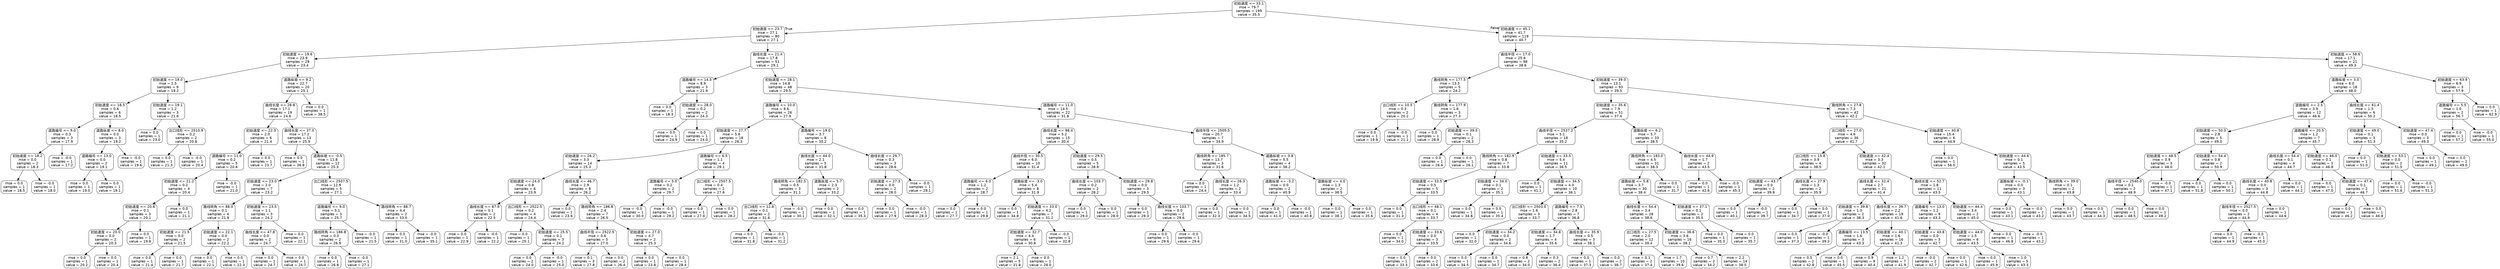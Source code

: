 digraph Tree {
node [shape=box, style="rounded", color="black", fontname=helvetica] ;
edge [fontname=helvetica] ;
0 [label="初始速度 <= 33.1\nmse = 79.7\nsamples = 199\nvalue = 35.5"] ;
1 [label="初始速度 <= 23.7\nmse = 27.1\nsamples = 80\nvalue = 27.1"] ;
0 -> 1 [labeldistance=2.5, labelangle=45, headlabel="True"] ;
2 [label="初始速度 <= 19.6\nmse = 23.9\nsamples = 29\nvalue = 23.4"] ;
1 -> 2 ;
3 [label="初始速度 <= 19.0\nmse = 2.5\nsamples = 9\nvalue = 19.2"] ;
2 -> 3 ;
4 [label="初始速度 <= 18.5\nmse = 0.6\nsamples = 6\nvalue = 18.5"] ;
3 -> 4 ;
5 [label="道路编号 <= 9.0\nmse = 0.3\nsamples = 3\nvalue = 17.9"] ;
4 -> 5 ;
6 [label="初始速度 <= 18.2\nmse = 0.0\nsamples = 2\nvalue = 18.3"] ;
5 -> 6 ;
7 [label="mse = 0.0\nsamples = 1\nvalue = 18.5"] ;
6 -> 7 ;
8 [label="mse = -0.0\nsamples = 1\nvalue = 18.0"] ;
6 -> 8 ;
9 [label="mse = -0.0\nsamples = 1\nvalue = 17.2"] ;
5 -> 9 ;
10 [label="道路纵坡 <= 8.0\nmse = 0.0\nsamples = 3\nvalue = 19.2"] ;
4 -> 10 ;
11 [label="道路编号 <= 13.0\nmse = 0.0\nsamples = 2\nvalue = 19.1"] ;
10 -> 11 ;
12 [label="mse = 0.0\nsamples = 1\nvalue = 19.0"] ;
11 -> 12 ;
13 [label="mse = 0.0\nsamples = 1\nvalue = 19.1"] ;
11 -> 13 ;
14 [label="mse = -0.0\nsamples = 1\nvalue = 19.6"] ;
10 -> 14 ;
15 [label="初始速度 <= 19.1\nmse = 1.2\nsamples = 3\nvalue = 21.6"] ;
3 -> 15 ;
16 [label="mse = 0.0\nsamples = 1\nvalue = 23.0"] ;
15 -> 16 ;
17 [label="出口线形 <= 2510.9\nmse = 0.2\nsamples = 2\nvalue = 20.8"] ;
15 -> 17 ;
18 [label="mse = 0.0\nsamples = 1\nvalue = 21.3"] ;
17 -> 18 ;
19 [label="mse = -0.0\nsamples = 1\nvalue = 20.4"] ;
17 -> 19 ;
20 [label="道路纵坡 <= 9.2\nmse = 22.7\nsamples = 20\nvalue = 25.1"] ;
2 -> 20 ;
21 [label="曲线长度 <= 28.8\nmse = 17.1\nsamples = 19\nvalue = 24.6"] ;
20 -> 21 ;
22 [label="初始速度 <= 22.3\nmse = 2.0\nsamples = 6\nvalue = 21.4"] ;
21 -> 22 ;
23 [label="道路编号 <= 11.0\nmse = 0.2\nsamples = 5\nvalue = 20.6"] ;
22 -> 23 ;
24 [label="初始速度 <= 21.2\nmse = 0.2\nsamples = 4\nvalue = 20.4"] ;
23 -> 24 ;
25 [label="初始速度 <= 20.6\nmse = 0.1\nsamples = 3\nvalue = 20.1"] ;
24 -> 25 ;
26 [label="初始速度 <= 20.0\nmse = 0.0\nsamples = 2\nvalue = 20.3"] ;
25 -> 26 ;
27 [label="mse = 0.0\nsamples = 1\nvalue = 20.2"] ;
26 -> 27 ;
28 [label="mse = 0.0\nsamples = 1\nvalue = 20.4"] ;
26 -> 28 ;
29 [label="mse = 0.0\nsamples = 1\nvalue = 19.8"] ;
25 -> 29 ;
30 [label="mse = 0.0\nsamples = 1\nvalue = 21.1"] ;
24 -> 30 ;
31 [label="mse = -0.0\nsamples = 1\nvalue = 21.0"] ;
23 -> 31 ;
32 [label="mse = 0.0\nsamples = 1\nvalue = 23.7"] ;
22 -> 32 ;
33 [label="曲线长度 <= 37.0\nmse = 17.2\nsamples = 13\nvalue = 25.9"] ;
21 -> 33 ;
34 [label="mse = 0.0\nsamples = 1\nvalue = 36.8"] ;
33 -> 34 ;
35 [label="道路纵坡 <= -0.5\nmse = 11.8\nsamples = 12\nvalue = 25.3"] ;
33 -> 35 ;
36 [label="初始速度 <= 23.0\nmse = 2.0\nsamples = 7\nvalue = 23.2"] ;
35 -> 36 ;
37 [label="路线转角 <= 88.0\nmse = 0.1\nsamples = 4\nvalue = 21.9"] ;
36 -> 37 ;
38 [label="初始速度 <= 21.5\nmse = 0.0\nsamples = 2\nvalue = 21.5"] ;
37 -> 38 ;
39 [label="mse = 0.0\nsamples = 1\nvalue = 21.4"] ;
38 -> 39 ;
40 [label="mse = 0.0\nsamples = 1\nvalue = 21.7"] ;
38 -> 40 ;
41 [label="初始速度 <= 22.1\nmse = 0.0\nsamples = 2\nvalue = 22.2"] ;
37 -> 41 ;
42 [label="mse = 0.0\nsamples = 1\nvalue = 22.1"] ;
41 -> 42 ;
43 [label="mse = 0.0\nsamples = 1\nvalue = 22.3"] ;
41 -> 43 ;
44 [label="初始速度 <= 23.5\nmse = 1.1\nsamples = 3\nvalue = 24.2"] ;
36 -> 44 ;
45 [label="曲线长度 <= 47.8\nmse = 0.0\nsamples = 2\nvalue = 24.7"] ;
44 -> 45 ;
46 [label="mse = 0.0\nsamples = 1\nvalue = 24.7"] ;
45 -> 46 ;
47 [label="mse = 0.0\nsamples = 1\nvalue = 24.7"] ;
45 -> 47 ;
48 [label="mse = 0.0\nsamples = 1\nvalue = 22.1"] ;
44 -> 48 ;
49 [label="出口线形 <= 2507.5\nmse = 12.9\nsamples = 5\nvalue = 27.1"] ;
35 -> 49 ;
50 [label="道路编号 <= 9.0\nmse = 5.1\nsamples = 3\nvalue = 25.7"] ;
49 -> 50 ;
51 [label="路线转角 <= 186.8\nmse = 0.0\nsamples = 2\nvalue = 26.9"] ;
50 -> 51 ;
52 [label="mse = 0.0\nsamples = 1\nvalue = 26.8"] ;
51 -> 52 ;
53 [label="mse = -0.0\nsamples = 1\nvalue = 27.1"] ;
51 -> 53 ;
54 [label="mse = -0.0\nsamples = 1\nvalue = 21.5"] ;
50 -> 54 ;
55 [label="路线转角 <= 88.7\nmse = 4.4\nsamples = 2\nvalue = 33.0"] ;
49 -> 55 ;
56 [label="mse = 0.0\nsamples = 1\nvalue = 31.0"] ;
55 -> 56 ;
57 [label="mse = -0.0\nsamples = 1\nvalue = 35.1"] ;
55 -> 57 ;
58 [label="mse = 0.0\nsamples = 1\nvalue = 38.5"] ;
20 -> 58 ;
59 [label="曲线长度 <= 21.4\nmse = 17.8\nsamples = 51\nvalue = 29.1"] ;
1 -> 59 ;
60 [label="道路编号 <= 14.5\nmse = 8.9\nsamples = 3\nvalue = 21.9"] ;
59 -> 60 ;
61 [label="mse = 0.0\nsamples = 1\nvalue = 18.3"] ;
60 -> 61 ;
62 [label="初始速度 <= 28.0\nmse = 0.2\nsamples = 2\nvalue = 24.3"] ;
60 -> 62 ;
63 [label="mse = 0.0\nsamples = 1\nvalue = 24.9"] ;
62 -> 63 ;
64 [label="mse = 0.0\nsamples = 1\nvalue = 24.0"] ;
62 -> 64 ;
65 [label="初始速度 <= 28.1\nmse = 14.8\nsamples = 48\nvalue = 29.5"] ;
59 -> 65 ;
66 [label="道路编号 <= 10.0\nmse = 8.6\nsamples = 26\nvalue = 27.9"] ;
65 -> 66 ;
67 [label="初始速度 <= 27.7\nmse = 5.6\nsamples = 18\nvalue = 26.3"] ;
66 -> 67 ;
68 [label="初始速度 <= 26.2\nmse = 3.3\nsamples = 14\nvalue = 25.3"] ;
67 -> 68 ;
69 [label="初始速度 <= 24.0\nmse = 0.8\nsamples = 6\nvalue = 23.9"] ;
68 -> 69 ;
70 [label="曲线长度 <= 87.9\nmse = 0.1\nsamples = 2\nvalue = 22.5"] ;
69 -> 70 ;
71 [label="mse = 0.0\nsamples = 1\nvalue = 22.9"] ;
70 -> 71 ;
72 [label="mse = -0.0\nsamples = 1\nvalue = 22.2"] ;
70 -> 72 ;
73 [label="出口线形 <= 2522.5\nmse = 0.2\nsamples = 4\nvalue = 24.4"] ;
69 -> 73 ;
74 [label="mse = 0.0\nsamples = 1\nvalue = 25.1"] ;
73 -> 74 ;
75 [label="初始速度 <= 25.5\nmse = 0.1\nsamples = 3\nvalue = 24.2"] ;
73 -> 75 ;
76 [label="mse = 0.0\nsamples = 2\nvalue = 24.0"] ;
75 -> 76 ;
77 [label="mse = -0.0\nsamples = 1\nvalue = 25.0"] ;
75 -> 77 ;
78 [label="曲线长度 <= 46.7\nmse = 2.9\nsamples = 8\nvalue = 26.2"] ;
68 -> 78 ;
79 [label="mse = 0.0\nsamples = 1\nvalue = 23.6"] ;
78 -> 79 ;
80 [label="路线转角 <= 186.8\nmse = 2.4\nsamples = 7\nvalue = 26.5"] ;
78 -> 80 ;
81 [label="曲线半径 <= 2522.5\nmse = 0.6\nsamples = 5\nvalue = 27.0"] ;
80 -> 81 ;
82 [label="mse = 0.1\nsamples = 3\nvalue = 27.8"] ;
81 -> 82 ;
83 [label="mse = 0.0\nsamples = 2\nvalue = 26.4"] ;
81 -> 83 ;
84 [label="初始速度 <= 27.0\nmse = 4.7\nsamples = 2\nvalue = 25.3"] ;
80 -> 84 ;
85 [label="mse = 0.0\nsamples = 1\nvalue = 23.8"] ;
84 -> 85 ;
86 [label="mse = 0.0\nsamples = 1\nvalue = 28.4"] ;
84 -> 86 ;
87 [label="道路编号 <= 6.5\nmse = 1.1\nsamples = 4\nvalue = 29.1"] ;
67 -> 87 ;
88 [label="道路编号 <= 5.0\nmse = 0.2\nsamples = 2\nvalue = 29.7"] ;
87 -> 88 ;
89 [label="mse = -0.0\nsamples = 1\nvalue = 30.0"] ;
88 -> 89 ;
90 [label="mse = -0.0\nsamples = 1\nvalue = 29.2"] ;
88 -> 90 ;
91 [label="出口线形 <= 2507.5\nmse = 0.4\nsamples = 2\nvalue = 27.6"] ;
87 -> 91 ;
92 [label="mse = 0.0\nsamples = 1\nvalue = 27.0"] ;
91 -> 92 ;
93 [label="mse = 0.0\nsamples = 1\nvalue = 28.2"] ;
91 -> 93 ;
94 [label="道路编号 <= 19.0\nmse = 3.7\nsamples = 8\nvalue = 30.2"] ;
66 -> 94 ;
95 [label="曲线长度 <= 44.0\nmse = 2.1\nsamples = 5\nvalue = 31.8"] ;
94 -> 95 ;
96 [label="路线转角 <= 182.5\nmse = 0.5\nsamples = 3\nvalue = 31.1"] ;
95 -> 96 ;
97 [label="出口线形 <= 12.8\nmse = 0.1\nsamples = 2\nvalue = 31.6"] ;
96 -> 97 ;
98 [label="mse = 0.0\nsamples = 1\nvalue = 31.8"] ;
97 -> 98 ;
99 [label="mse = -0.0\nsamples = 1\nvalue = 31.2"] ;
97 -> 99 ;
100 [label="mse = -0.0\nsamples = 1\nvalue = 30.1"] ;
96 -> 100 ;
101 [label="道路纵坡 <= 5.7\nmse = 2.3\nsamples = 2\nvalue = 33.2"] ;
95 -> 101 ;
102 [label="mse = 0.0\nsamples = 1\nvalue = 32.1"] ;
101 -> 102 ;
103 [label="mse = 0.0\nsamples = 1\nvalue = 35.3"] ;
101 -> 103 ;
104 [label="曲线长度 <= 29.7\nmse = 0.3\nsamples = 3\nvalue = 28.6"] ;
94 -> 104 ;
105 [label="初始速度 <= 27.3\nmse = 0.0\nsamples = 2\nvalue = 28.0"] ;
104 -> 105 ;
106 [label="mse = 0.0\nsamples = 1\nvalue = 27.9"] ;
105 -> 106 ;
107 [label="mse = -0.0\nsamples = 1\nvalue = 28.3"] ;
105 -> 107 ;
108 [label="mse = -0.0\nsamples = 1\nvalue = 29.1"] ;
104 -> 108 ;
109 [label="道路编号 <= 11.0\nmse = 14.5\nsamples = 22\nvalue = 31.8"] ;
65 -> 109 ;
110 [label="曲线长度 <= 98.4\nmse = 5.2\nsamples = 15\nvalue = 30.4"] ;
109 -> 110 ;
111 [label="曲线半径 <= 30.5\nmse = 6.0\nsamples = 10\nvalue = 31.4"] ;
110 -> 111 ;
112 [label="道路编号 <= 6.0\nmse = 1.2\nsamples = 2\nvalue = 28.7"] ;
111 -> 112 ;
113 [label="mse = 0.0\nsamples = 1\nvalue = 27.7"] ;
112 -> 113 ;
114 [label="mse = 0.0\nsamples = 1\nvalue = 29.8"] ;
112 -> 114 ;
115 [label="道路纵坡 <= -3.0\nmse = 5.4\nsamples = 8\nvalue = 31.9"] ;
111 -> 115 ;
116 [label="mse = 0.0\nsamples = 1\nvalue = 34.8"] ;
115 -> 116 ;
117 [label="初始速度 <= 33.0\nmse = 4.2\nsamples = 7\nvalue = 31.2"] ;
115 -> 117 ;
118 [label="初始速度 <= 32.7\nmse = 4.4\nsamples = 6\nvalue = 30.8"] ;
117 -> 118 ;
119 [label="mse = 2.1\nsamples = 5\nvalue = 31.8"] ;
118 -> 119 ;
120 [label="mse = 0.0\nsamples = 1\nvalue = 28.0"] ;
118 -> 120 ;
121 [label="mse = -0.0\nsamples = 1\nvalue = 32.8"] ;
117 -> 121 ;
122 [label="初始速度 <= 29.5\nmse = 0.5\nsamples = 5\nvalue = 28.9"] ;
110 -> 122 ;
123 [label="曲线长度 <= 103.7\nmse = 0.2\nsamples = 2\nvalue = 28.2"] ;
122 -> 123 ;
124 [label="mse = 0.0\nsamples = 1\nvalue = 29.0"] ;
123 -> 124 ;
125 [label="mse = 0.0\nsamples = 1\nvalue = 28.0"] ;
123 -> 125 ;
126 [label="初始速度 <= 29.8\nmse = 0.0\nsamples = 3\nvalue = 29.5"] ;
122 -> 126 ;
127 [label="mse = 0.0\nsamples = 1\nvalue = 29.3"] ;
126 -> 127 ;
128 [label="曲线长度 <= 103.7\nmse = 0.0\nsamples = 2\nvalue = 29.6"] ;
126 -> 128 ;
129 [label="mse = 0.0\nsamples = 1\nvalue = 29.6"] ;
128 -> 129 ;
130 [label="mse = -0.0\nsamples = 1\nvalue = 29.6"] ;
128 -> 130 ;
131 [label="曲线半径 <= 2505.5\nmse = 20.7\nsamples = 7\nvalue = 34.9"] ;
109 -> 131 ;
132 [label="路线转角 <= 185.7\nmse = 13.7\nsamples = 3\nvalue = 31.6"] ;
131 -> 132 ;
133 [label="mse = 0.0\nsamples = 1\nvalue = 24.4"] ;
132 -> 133 ;
134 [label="曲线长度 <= 26.3\nmse = 1.2\nsamples = 2\nvalue = 33.4"] ;
132 -> 134 ;
135 [label="mse = 0.0\nsamples = 1\nvalue = 32.3"] ;
134 -> 135 ;
136 [label="mse = 0.0\nsamples = 1\nvalue = 34.5"] ;
134 -> 136 ;
137 [label="道路纵坡 <= 0.8\nmse = 5.5\nsamples = 4\nvalue = 38.2"] ;
131 -> 137 ;
138 [label="道路纵坡 <= -3.2\nmse = 0.0\nsamples = 2\nvalue = 40.9"] ;
137 -> 138 ;
139 [label="mse = 0.0\nsamples = 1\nvalue = 41.0"] ;
138 -> 139 ;
140 [label="mse = -0.0\nsamples = 1\nvalue = 40.8"] ;
138 -> 140 ;
141 [label="道路纵坡 <= 4.0\nmse = 1.3\nsamples = 2\nvalue = 36.5"] ;
137 -> 141 ;
142 [label="mse = 0.0\nsamples = 1\nvalue = 38.1"] ;
141 -> 142 ;
143 [label="mse = 0.0\nsamples = 1\nvalue = 35.6"] ;
141 -> 143 ;
144 [label="初始速度 <= 45.1\nmse = 41.7\nsamples = 119\nvalue = 40.7"] ;
0 -> 144 [labeldistance=2.5, labelangle=-45, headlabel="False"] ;
145 [label="曲线半径 <= 17.0\nmse = 25.6\nsamples = 98\nvalue = 38.6"] ;
144 -> 145 ;
146 [label="路线转角 <= 177.5\nmse = 13.5\nsamples = 5\nvalue = 24.2"] ;
145 -> 146 ;
147 [label="出口线形 <= 10.5\nmse = 0.3\nsamples = 2\nvalue = 20.2"] ;
146 -> 147 ;
148 [label="mse = 0.0\nsamples = 1\nvalue = 19.9"] ;
147 -> 148 ;
149 [label="mse = -0.0\nsamples = 1\nvalue = 21.1"] ;
147 -> 149 ;
150 [label="路线转角 <= 177.9\nmse = 1.6\nsamples = 3\nvalue = 27.3"] ;
146 -> 150 ;
151 [label="mse = 0.0\nsamples = 1\nvalue = 28.9"] ;
150 -> 151 ;
152 [label="初始速度 <= 39.5\nmse = 0.1\nsamples = 2\nvalue = 26.3"] ;
150 -> 152 ;
153 [label="mse = 0.0\nsamples = 1\nvalue = 26.6"] ;
152 -> 153 ;
154 [label="mse = 0.0\nsamples = 1\nvalue = 26.1"] ;
152 -> 154 ;
155 [label="初始速度 <= 39.0\nmse = 13.1\nsamples = 93\nvalue = 39.5"] ;
145 -> 155 ;
156 [label="初始速度 <= 35.6\nmse = 7.9\nsamples = 51\nvalue = 37.4"] ;
155 -> 156 ;
157 [label="曲线半径 <= 2537.2\nmse = 5.1\nsamples = 18\nvalue = 35.2"] ;
156 -> 157 ;
158 [label="路线转角 <= 182.9\nmse = 0.8\nsamples = 7\nvalue = 33.8"] ;
157 -> 158 ;
159 [label="初始速度 <= 33.5\nmse = 0.5\nsamples = 5\nvalue = 33.5"] ;
158 -> 159 ;
160 [label="mse = 0.0\nsamples = 1\nvalue = 31.3"] ;
159 -> 160 ;
161 [label="出口线形 <= 48.1\nmse = 0.1\nsamples = 4\nvalue = 33.7"] ;
159 -> 161 ;
162 [label="mse = 0.0\nsamples = 1\nvalue = 34.0"] ;
161 -> 162 ;
163 [label="初始速度 <= 33.6\nmse = 0.0\nsamples = 3\nvalue = 33.5"] ;
161 -> 163 ;
164 [label="mse = 0.0\nsamples = 1\nvalue = 33.3"] ;
163 -> 164 ;
165 [label="mse = 0.0\nsamples = 2\nvalue = 33.6"] ;
163 -> 165 ;
166 [label="初始速度 <= 34.0\nmse = 0.1\nsamples = 2\nvalue = 35.1"] ;
158 -> 166 ;
167 [label="mse = 0.0\nsamples = 1\nvalue = 34.8"] ;
166 -> 167 ;
168 [label="mse = 0.0\nsamples = 1\nvalue = 35.4"] ;
166 -> 168 ;
169 [label="初始速度 <= 33.5\nmse = 5.4\nsamples = 11\nvalue = 36.5"] ;
157 -> 169 ;
170 [label="mse = 0.0\nsamples = 1\nvalue = 41.1"] ;
169 -> 170 ;
171 [label="初始速度 <= 34.5\nmse = 4.0\nsamples = 10\nvalue = 36.1"] ;
169 -> 171 ;
172 [label="出口线形 <= 2503.0\nmse = 1.6\nsamples = 3\nvalue = 33.7"] ;
171 -> 172 ;
173 [label="mse = 0.0\nsamples = 1\nvalue = 32.0"] ;
172 -> 173 ;
174 [label="初始速度 <= 34.2\nmse = 0.0\nsamples = 2\nvalue = 34.6"] ;
172 -> 174 ;
175 [label="mse = 0.0\nsamples = 1\nvalue = 34.5"] ;
174 -> 175 ;
176 [label="mse = 0.0\nsamples = 1\nvalue = 34.7"] ;
174 -> 176 ;
177 [label="道路编号 <= 7.5\nmse = 2.8\nsamples = 7\nvalue = 36.8"] ;
171 -> 177 ;
178 [label="初始速度 <= 34.8\nmse = 1.7\nsamples = 4\nvalue = 35.6"] ;
177 -> 178 ;
179 [label="mse = 0.8\nsamples = 2\nvalue = 34.0"] ;
178 -> 179 ;
180 [label="mse = 0.3\nsamples = 2\nvalue = 36.4"] ;
178 -> 180 ;
181 [label="曲线长度 <= 35.9\nmse = 0.5\nsamples = 3\nvalue = 38.1"] ;
177 -> 181 ;
182 [label="mse = 0.0\nsamples = 1\nvalue = 37.3"] ;
181 -> 182 ;
183 [label="mse = 0.0\nsamples = 2\nvalue = 38.7"] ;
181 -> 183 ;
184 [label="道路纵坡 <= 6.2\nmse = 5.7\nsamples = 33\nvalue = 38.5"] ;
156 -> 184 ;
185 [label="路线转角 <= 183.0\nmse = 4.5\nsamples = 31\nvalue = 38.3"] ;
184 -> 185 ;
186 [label="道路纵坡 <= 5.8\nmse = 3.7\nsamples = 30\nvalue = 38.4"] ;
185 -> 186 ;
187 [label="曲线长度 <= 54.4\nmse = 3.4\nsamples = 28\nvalue = 38.6"] ;
186 -> 187 ;
188 [label="出口线形 <= 27.5\nmse = 2.0\nsamples = 12\nvalue = 39.4"] ;
187 -> 188 ;
189 [label="mse = 0.1\nsamples = 2\nvalue = 37.4"] ;
188 -> 189 ;
190 [label="mse = 1.7\nsamples = 10\nvalue = 39.6"] ;
188 -> 190 ;
191 [label="初始速度 <= 36.6\nmse = 3.6\nsamples = 16\nvalue = 38.1"] ;
187 -> 191 ;
192 [label="mse = 0.7\nsamples = 2\nvalue = 34.2"] ;
191 -> 192 ;
193 [label="mse = 2.2\nsamples = 14\nvalue = 38.5"] ;
191 -> 193 ;
194 [label="初始速度 <= 37.1\nmse = 0.1\nsamples = 2\nvalue = 35.5"] ;
186 -> 194 ;
195 [label="mse = 0.0\nsamples = 1\nvalue = 35.0"] ;
194 -> 195 ;
196 [label="mse = 0.0\nsamples = 1\nvalue = 35.7"] ;
194 -> 196 ;
197 [label="mse = 0.0\nsamples = 1\nvalue = 31.7"] ;
185 -> 197 ;
198 [label="曲线长度 <= 44.9\nmse = 1.7\nsamples = 2\nvalue = 43.5"] ;
184 -> 198 ;
199 [label="mse = 0.0\nsamples = 1\nvalue = 42.6"] ;
198 -> 199 ;
200 [label="mse = -0.0\nsamples = 1\nvalue = 45.3"] ;
198 -> 200 ;
201 [label="路线转角 <= 27.8\nmse = 7.3\nsamples = 42\nvalue = 42.2"] ;
155 -> 201 ;
202 [label="出口线形 <= 27.0\nmse = 4.6\nsamples = 36\nvalue = 41.7"] ;
201 -> 202 ;
203 [label="出口线形 <= 15.8\nmse = 3.9\nsamples = 4\nvalue = 38.5"] ;
202 -> 203 ;
204 [label="初始速度 <= 43.7\nmse = 0.0\nsamples = 2\nvalue = 39.8"] ;
203 -> 204 ;
205 [label="mse = 0.0\nsamples = 1\nvalue = 40.1"] ;
204 -> 205 ;
206 [label="mse = -0.0\nsamples = 1\nvalue = 39.7"] ;
204 -> 206 ;
207 [label="曲线长度 <= 27.9\nmse = 1.3\nsamples = 2\nvalue = 35.9"] ;
203 -> 207 ;
208 [label="mse = 0.0\nsamples = 1\nvalue = 34.7"] ;
207 -> 208 ;
209 [label="mse = 0.0\nsamples = 1\nvalue = 37.0"] ;
207 -> 209 ;
210 [label="初始速度 <= 42.4\nmse = 3.3\nsamples = 32\nvalue = 42.1"] ;
202 -> 210 ;
211 [label="曲线长度 <= 32.4\nmse = 2.7\nsamples = 21\nvalue = 41.4"] ;
210 -> 211 ;
212 [label="初始速度 <= 39.8\nmse = 1.0\nsamples = 2\nvalue = 38.3"] ;
211 -> 212 ;
213 [label="mse = 0.0\nsamples = 1\nvalue = 37.3"] ;
212 -> 213 ;
214 [label="mse = -0.0\nsamples = 1\nvalue = 39.3"] ;
212 -> 214 ;
215 [label="曲线长度 <= 39.7\nmse = 2.2\nsamples = 19\nvalue = 41.6"] ;
211 -> 215 ;
216 [label="道路编号 <= 13.5\nmse = 1.6\nsamples = 3\nvalue = 43.3"] ;
215 -> 216 ;
217 [label="mse = 0.5\nsamples = 2\nvalue = 42.8"] ;
216 -> 217 ;
218 [label="mse = 0.0\nsamples = 1\nvalue = 45.5"] ;
216 -> 218 ;
219 [label="初始速度 <= 40.1\nmse = 1.6\nsamples = 16\nvalue = 41.3"] ;
215 -> 219 ;
220 [label="mse = 0.9\nsamples = 9\nvalue = 40.4"] ;
219 -> 220 ;
221 [label="mse = 1.2\nsamples = 7\nvalue = 41.9"] ;
219 -> 221 ;
222 [label="曲线长度 <= 52.7\nmse = 1.8\nsamples = 11\nvalue = 43.5"] ;
210 -> 222 ;
223 [label="道路编号 <= 13.0\nmse = 1.2\nsamples = 9\nvalue = 43.3"] ;
222 -> 223 ;
224 [label="初始速度 <= 43.8\nmse = 0.0\nsamples = 3\nvalue = 42.7"] ;
223 -> 224 ;
225 [label="mse = -0.0\nsamples = 2\nvalue = 42.7"] ;
224 -> 225 ;
226 [label="mse = 0.0\nsamples = 1\nvalue = 42.6"] ;
224 -> 226 ;
227 [label="初始速度 <= 44.0\nmse = 1.5\nsamples = 6\nvalue = 43.5"] ;
223 -> 227 ;
228 [label="mse = 0.0\nsamples = 1\nvalue = 45.9"] ;
227 -> 228 ;
229 [label="mse = 1.0\nsamples = 5\nvalue = 43.3"] ;
227 -> 229 ;
230 [label="初始速度 <= 44.4\nmse = 3.4\nsamples = 2\nvalue = 45.0"] ;
222 -> 230 ;
231 [label="mse = 0.0\nsamples = 1\nvalue = 46.8"] ;
230 -> 231 ;
232 [label="mse = -0.0\nsamples = 1\nvalue = 43.2"] ;
230 -> 232 ;
233 [label="初始速度 <= 40.8\nmse = 15.4\nsamples = 6\nvalue = 44.9"] ;
201 -> 233 ;
234 [label="mse = 0.0\nsamples = 1\nvalue = 56.0"] ;
233 -> 234 ;
235 [label="初始速度 <= 44.6\nmse = 0.1\nsamples = 5\nvalue = 43.5"] ;
233 -> 235 ;
236 [label="道路纵坡 <= -0.1\nmse = 0.0\nsamples = 3\nvalue = 43.1"] ;
235 -> 236 ;
237 [label="mse = 0.0\nsamples = 1\nvalue = 43.1"] ;
236 -> 237 ;
238 [label="mse = -0.0\nsamples = 2\nvalue = 43.2"] ;
236 -> 238 ;
239 [label="路线转角 <= 39.0\nmse = 0.1\nsamples = 2\nvalue = 43.8"] ;
235 -> 239 ;
240 [label="mse = 0.0\nsamples = 1\nvalue = 43.7"] ;
239 -> 240 ;
241 [label="mse = 0.0\nsamples = 1\nvalue = 44.3"] ;
239 -> 241 ;
242 [label="初始速度 <= 58.6\nmse = 17.1\nsamples = 21\nvalue = 49.3"] ;
144 -> 242 ;
243 [label="道路纵坡 <= 3.0\nmse = 6.0\nsamples = 18\nvalue = 48.0"] ;
242 -> 243 ;
244 [label="道路编号 <= 2.5\nmse = 3.9\nsamples = 12\nvalue = 46.6"] ;
243 -> 244 ;
245 [label="初始速度 <= 50.0\nmse = 2.8\nsamples = 5\nvalue = 49.0"] ;
244 -> 245 ;
246 [label="初始速度 <= 48.5\nmse = 0.9\nsamples = 3\nvalue = 48.0"] ;
245 -> 246 ;
247 [label="曲线半径 <= 2540.0\nmse = 0.1\nsamples = 2\nvalue = 48.9"] ;
246 -> 247 ;
248 [label="mse = 0.0\nsamples = 1\nvalue = 48.5"] ;
247 -> 248 ;
249 [label="mse = 0.0\nsamples = 1\nvalue = 49.2"] ;
247 -> 249 ;
250 [label="mse = -0.0\nsamples = 1\nvalue = 47.1"] ;
246 -> 250 ;
251 [label="初始速度 <= 54.4\nmse = 0.8\nsamples = 2\nvalue = 50.9"] ;
245 -> 251 ;
252 [label="mse = 0.0\nsamples = 1\nvalue = 51.8"] ;
251 -> 252 ;
253 [label="mse = 0.0\nsamples = 1\nvalue = 50.1"] ;
251 -> 253 ;
254 [label="道路编号 <= 20.5\nmse = 1.2\nsamples = 7\nvalue = 45.7"] ;
244 -> 254 ;
255 [label="曲线长度 <= 54.4\nmse = 0.1\nsamples = 4\nvalue = 44.7"] ;
254 -> 255 ;
256 [label="曲线长度 <= 40.8\nmse = 0.0\nsamples = 3\nvalue = 44.8"] ;
255 -> 256 ;
257 [label="曲线半径 <= 2527.5\nmse = 0.0\nsamples = 2\nvalue = 44.9"] ;
256 -> 257 ;
258 [label="mse = 0.0\nsamples = 1\nvalue = 44.9"] ;
257 -> 258 ;
259 [label="mse = -0.0\nsamples = 1\nvalue = 45.0"] ;
257 -> 259 ;
260 [label="mse = 0.0\nsamples = 1\nvalue = 44.6"] ;
256 -> 260 ;
261 [label="mse = 0.0\nsamples = 1\nvalue = 44.2"] ;
255 -> 261 ;
262 [label="初始速度 <= 46.0\nmse = 0.1\nsamples = 3\nvalue = 46.8"] ;
254 -> 262 ;
263 [label="mse = 0.0\nsamples = 1\nvalue = 47.0"] ;
262 -> 263 ;
264 [label="初始速度 <= 47.4\nmse = 0.1\nsamples = 2\nvalue = 46.7"] ;
262 -> 264 ;
265 [label="mse = 0.0\nsamples = 1\nvalue = 46.2"] ;
264 -> 265 ;
266 [label="mse = 0.0\nsamples = 1\nvalue = 46.8"] ;
264 -> 266 ;
267 [label="曲线长度 <= 61.4\nmse = 1.3\nsamples = 6\nvalue = 50.2"] ;
243 -> 267 ;
268 [label="初始速度 <= 49.0\nmse = 0.1\nsamples = 3\nvalue = 51.3"] ;
267 -> 268 ;
269 [label="mse = 0.0\nsamples = 1\nvalue = 51.0"] ;
268 -> 269 ;
270 [label="初始速度 <= 53.1\nmse = 0.0\nsamples = 2\nvalue = 51.5"] ;
268 -> 270 ;
271 [label="mse = 0.0\nsamples = 1\nvalue = 51.6"] ;
270 -> 271 ;
272 [label="mse = -0.0\nsamples = 1\nvalue = 51.3"] ;
270 -> 272 ;
273 [label="初始速度 <= 47.4\nmse = 0.0\nsamples = 3\nvalue = 49.0"] ;
267 -> 273 ;
274 [label="mse = 0.0\nsamples = 1\nvalue = 49.1"] ;
273 -> 274 ;
275 [label="mse = 0.0\nsamples = 2\nvalue = 49.0"] ;
273 -> 275 ;
276 [label="初始速度 <= 63.9\nmse = 6.9\nsamples = 3\nvalue = 57.9"] ;
242 -> 276 ;
277 [label="道路编号 <= 5.5\nmse = 1.0\nsamples = 2\nvalue = 56.7"] ;
276 -> 277 ;
278 [label="mse = 0.0\nsamples = 1\nvalue = 57.2"] ;
277 -> 278 ;
279 [label="mse = -0.0\nsamples = 1\nvalue = 55.0"] ;
277 -> 279 ;
280 [label="mse = 0.0\nsamples = 1\nvalue = 62.9"] ;
276 -> 280 ;
}